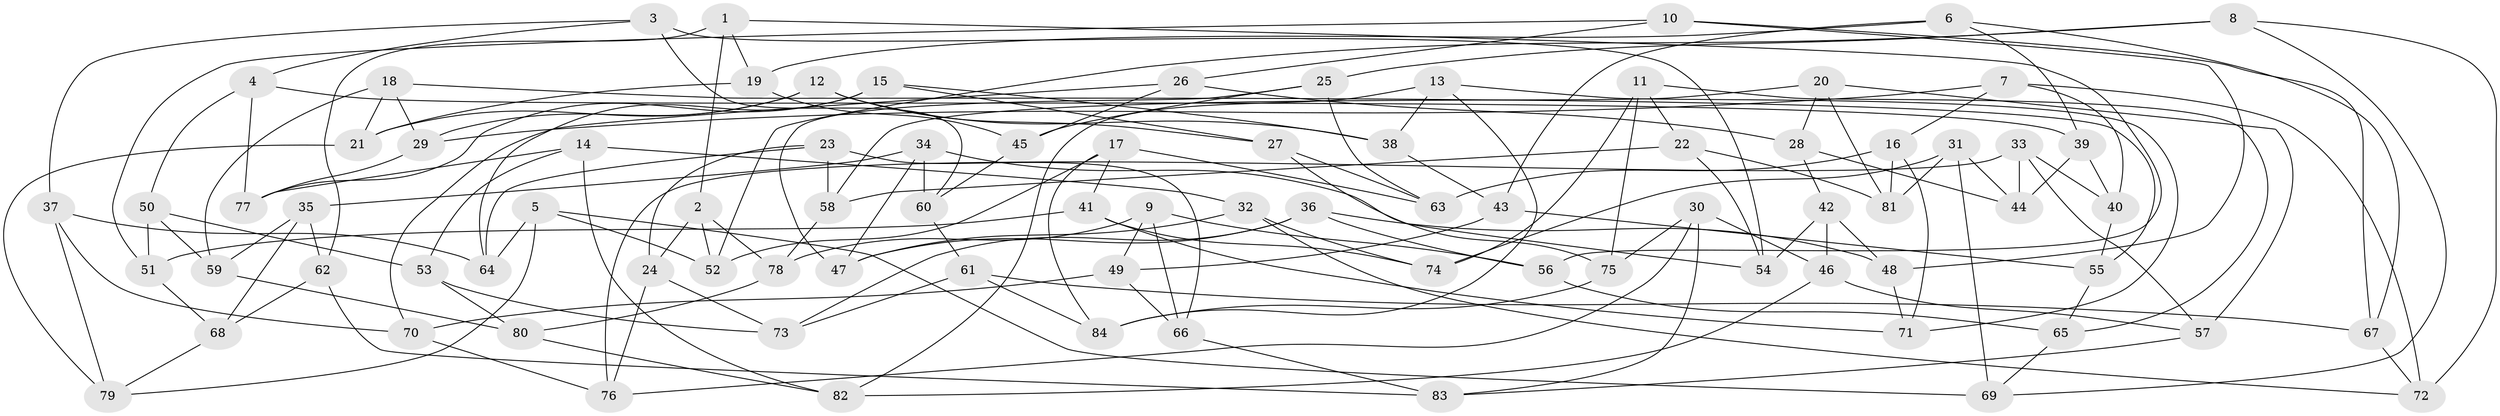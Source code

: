 // coarse degree distribution, {6: 0.30952380952380953, 10: 0.023809523809523808, 8: 0.11904761904761904, 13: 0.023809523809523808, 5: 0.047619047619047616, 4: 0.40476190476190477, 7: 0.023809523809523808, 3: 0.023809523809523808, 9: 0.023809523809523808}
// Generated by graph-tools (version 1.1) at 2025/20/03/04/25 18:20:53]
// undirected, 84 vertices, 168 edges
graph export_dot {
graph [start="1"]
  node [color=gray90,style=filled];
  1;
  2;
  3;
  4;
  5;
  6;
  7;
  8;
  9;
  10;
  11;
  12;
  13;
  14;
  15;
  16;
  17;
  18;
  19;
  20;
  21;
  22;
  23;
  24;
  25;
  26;
  27;
  28;
  29;
  30;
  31;
  32;
  33;
  34;
  35;
  36;
  37;
  38;
  39;
  40;
  41;
  42;
  43;
  44;
  45;
  46;
  47;
  48;
  49;
  50;
  51;
  52;
  53;
  54;
  55;
  56;
  57;
  58;
  59;
  60;
  61;
  62;
  63;
  64;
  65;
  66;
  67;
  68;
  69;
  70;
  71;
  72;
  73;
  74;
  75;
  76;
  77;
  78;
  79;
  80;
  81;
  82;
  83;
  84;
  1 -- 62;
  1 -- 2;
  1 -- 19;
  1 -- 56;
  2 -- 78;
  2 -- 52;
  2 -- 24;
  3 -- 37;
  3 -- 4;
  3 -- 54;
  3 -- 60;
  4 -- 39;
  4 -- 77;
  4 -- 50;
  5 -- 64;
  5 -- 79;
  5 -- 69;
  5 -- 52;
  6 -- 67;
  6 -- 39;
  6 -- 43;
  6 -- 19;
  7 -- 29;
  7 -- 40;
  7 -- 16;
  7 -- 72;
  8 -- 25;
  8 -- 52;
  8 -- 69;
  8 -- 72;
  9 -- 56;
  9 -- 49;
  9 -- 66;
  9 -- 78;
  10 -- 67;
  10 -- 48;
  10 -- 26;
  10 -- 51;
  11 -- 75;
  11 -- 74;
  11 -- 65;
  11 -- 22;
  12 -- 29;
  12 -- 38;
  12 -- 27;
  12 -- 21;
  13 -- 38;
  13 -- 82;
  13 -- 71;
  13 -- 84;
  14 -- 32;
  14 -- 77;
  14 -- 53;
  14 -- 82;
  15 -- 38;
  15 -- 64;
  15 -- 27;
  15 -- 77;
  16 -- 81;
  16 -- 71;
  16 -- 63;
  17 -- 84;
  17 -- 63;
  17 -- 41;
  17 -- 52;
  18 -- 21;
  18 -- 29;
  18 -- 59;
  18 -- 55;
  19 -- 45;
  19 -- 21;
  20 -- 57;
  20 -- 58;
  20 -- 28;
  20 -- 81;
  21 -- 79;
  22 -- 81;
  22 -- 58;
  22 -- 54;
  23 -- 24;
  23 -- 58;
  23 -- 64;
  23 -- 66;
  24 -- 73;
  24 -- 76;
  25 -- 63;
  25 -- 45;
  25 -- 47;
  26 -- 70;
  26 -- 45;
  26 -- 28;
  27 -- 75;
  27 -- 63;
  28 -- 42;
  28 -- 44;
  29 -- 77;
  30 -- 76;
  30 -- 75;
  30 -- 46;
  30 -- 83;
  31 -- 44;
  31 -- 69;
  31 -- 81;
  31 -- 74;
  32 -- 72;
  32 -- 47;
  32 -- 74;
  33 -- 44;
  33 -- 76;
  33 -- 57;
  33 -- 40;
  34 -- 54;
  34 -- 60;
  34 -- 35;
  34 -- 47;
  35 -- 59;
  35 -- 68;
  35 -- 62;
  36 -- 48;
  36 -- 73;
  36 -- 47;
  36 -- 56;
  37 -- 64;
  37 -- 79;
  37 -- 70;
  38 -- 43;
  39 -- 44;
  39 -- 40;
  40 -- 55;
  41 -- 51;
  41 -- 71;
  41 -- 74;
  42 -- 54;
  42 -- 48;
  42 -- 46;
  43 -- 49;
  43 -- 55;
  45 -- 60;
  46 -- 82;
  46 -- 57;
  48 -- 71;
  49 -- 66;
  49 -- 70;
  50 -- 53;
  50 -- 51;
  50 -- 59;
  51 -- 68;
  53 -- 73;
  53 -- 80;
  55 -- 65;
  56 -- 65;
  57 -- 83;
  58 -- 78;
  59 -- 80;
  60 -- 61;
  61 -- 73;
  61 -- 84;
  61 -- 67;
  62 -- 68;
  62 -- 83;
  65 -- 69;
  66 -- 83;
  67 -- 72;
  68 -- 79;
  70 -- 76;
  75 -- 84;
  78 -- 80;
  80 -- 82;
}
